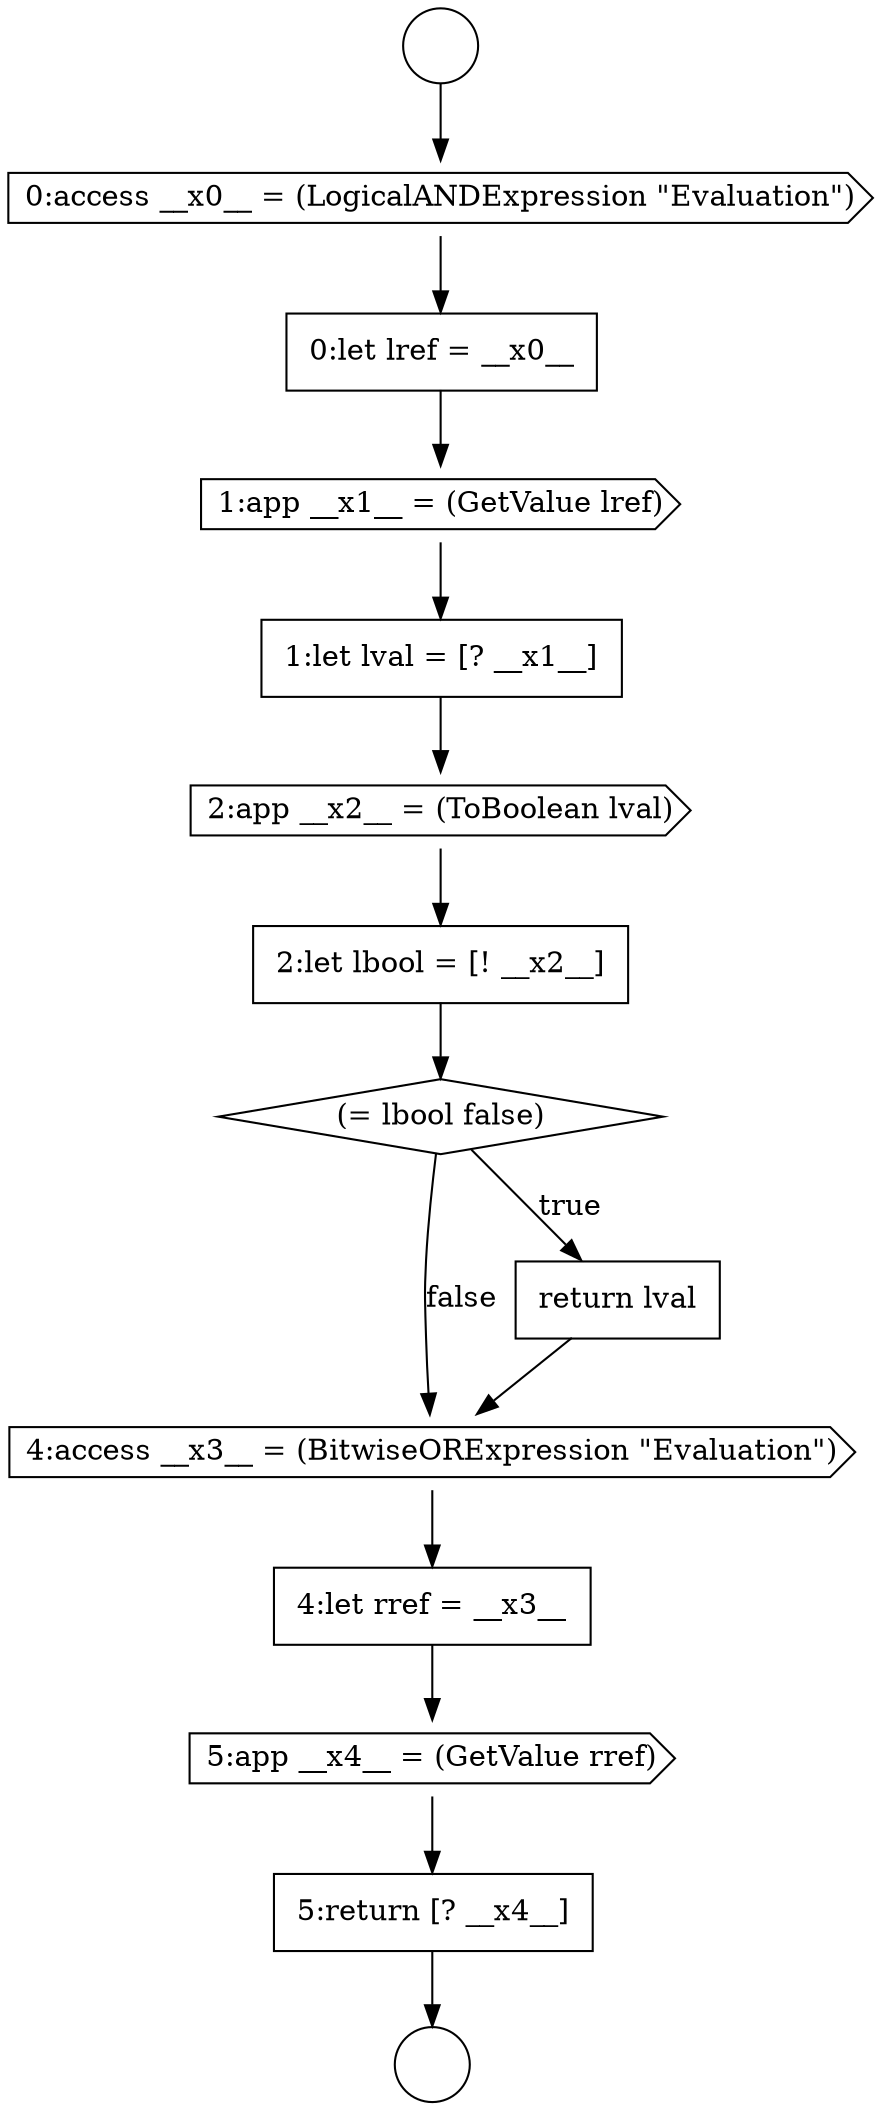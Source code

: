digraph {
  node5454 [shape=none, margin=0, label=<<font color="black">
    <table border="0" cellborder="1" cellspacing="0" cellpadding="10">
      <tr><td align="left">2:let lbool = [! __x2__]</td></tr>
    </table>
  </font>> color="black" fillcolor="white" style=filled]
  node5457 [shape=cds, label=<<font color="black">4:access __x3__ = (BitwiseORExpression &quot;Evaluation&quot;)</font>> color="black" fillcolor="white" style=filled]
  node5448 [shape=circle label=" " color="black" fillcolor="white" style=filled]
  node5455 [shape=diamond, label=<<font color="black">(= lbool false)</font>> color="black" fillcolor="white" style=filled]
  node5460 [shape=none, margin=0, label=<<font color="black">
    <table border="0" cellborder="1" cellspacing="0" cellpadding="10">
      <tr><td align="left">5:return [? __x4__]</td></tr>
    </table>
  </font>> color="black" fillcolor="white" style=filled]
  node5447 [shape=circle label=" " color="black" fillcolor="white" style=filled]
  node5451 [shape=cds, label=<<font color="black">1:app __x1__ = (GetValue lref)</font>> color="black" fillcolor="white" style=filled]
  node5456 [shape=none, margin=0, label=<<font color="black">
    <table border="0" cellborder="1" cellspacing="0" cellpadding="10">
      <tr><td align="left">return lval</td></tr>
    </table>
  </font>> color="black" fillcolor="white" style=filled]
  node5449 [shape=cds, label=<<font color="black">0:access __x0__ = (LogicalANDExpression &quot;Evaluation&quot;)</font>> color="black" fillcolor="white" style=filled]
  node5459 [shape=cds, label=<<font color="black">5:app __x4__ = (GetValue rref)</font>> color="black" fillcolor="white" style=filled]
  node5452 [shape=none, margin=0, label=<<font color="black">
    <table border="0" cellborder="1" cellspacing="0" cellpadding="10">
      <tr><td align="left">1:let lval = [? __x1__]</td></tr>
    </table>
  </font>> color="black" fillcolor="white" style=filled]
  node5450 [shape=none, margin=0, label=<<font color="black">
    <table border="0" cellborder="1" cellspacing="0" cellpadding="10">
      <tr><td align="left">0:let lref = __x0__</td></tr>
    </table>
  </font>> color="black" fillcolor="white" style=filled]
  node5453 [shape=cds, label=<<font color="black">2:app __x2__ = (ToBoolean lval)</font>> color="black" fillcolor="white" style=filled]
  node5458 [shape=none, margin=0, label=<<font color="black">
    <table border="0" cellborder="1" cellspacing="0" cellpadding="10">
      <tr><td align="left">4:let rref = __x3__</td></tr>
    </table>
  </font>> color="black" fillcolor="white" style=filled]
  node5447 -> node5449 [ color="black"]
  node5460 -> node5448 [ color="black"]
  node5452 -> node5453 [ color="black"]
  node5451 -> node5452 [ color="black"]
  node5455 -> node5456 [label=<<font color="black">true</font>> color="black"]
  node5455 -> node5457 [label=<<font color="black">false</font>> color="black"]
  node5458 -> node5459 [ color="black"]
  node5450 -> node5451 [ color="black"]
  node5449 -> node5450 [ color="black"]
  node5454 -> node5455 [ color="black"]
  node5457 -> node5458 [ color="black"]
  node5453 -> node5454 [ color="black"]
  node5459 -> node5460 [ color="black"]
  node5456 -> node5457 [ color="black"]
}
